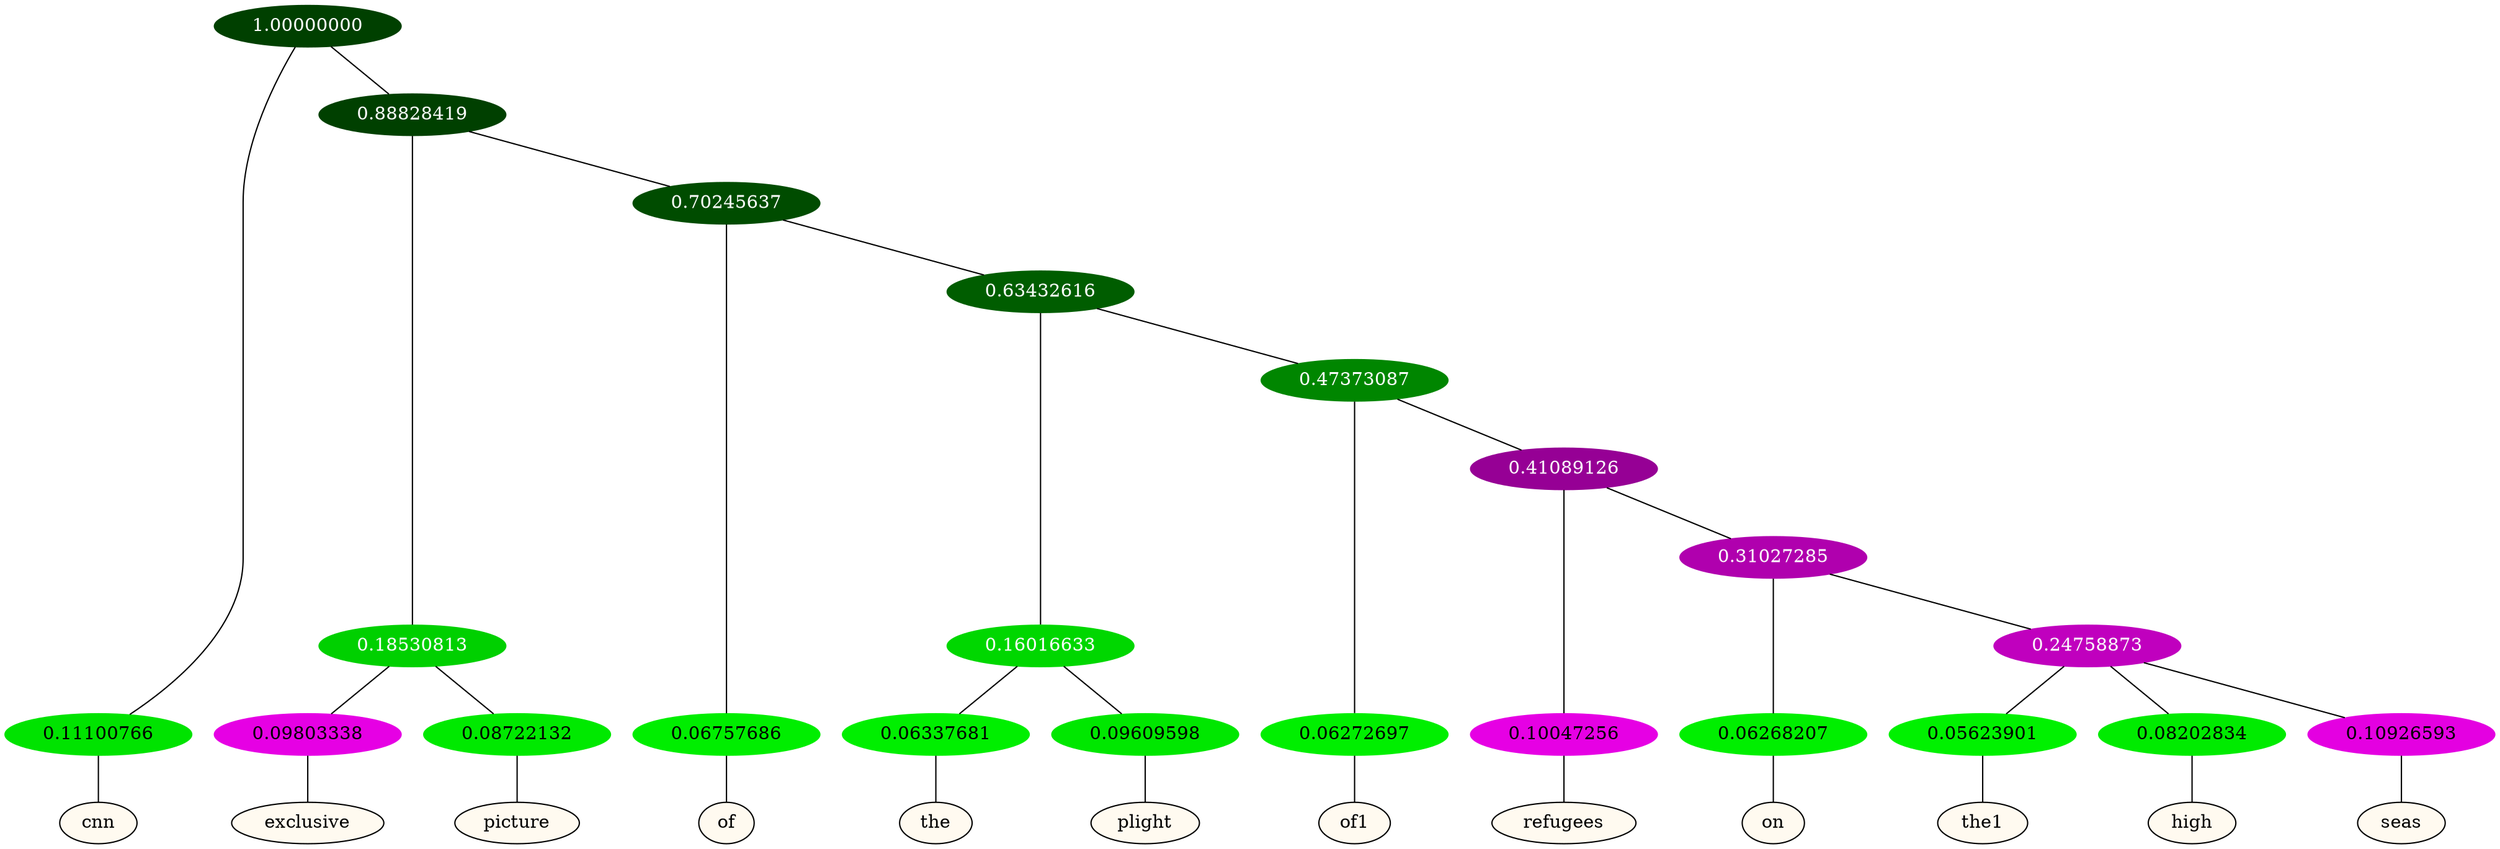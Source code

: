 graph {
	node [format=png height=0.15 nodesep=0.001 ordering=out overlap=prism overlap_scaling=0.01 ranksep=0.001 ratio=0.2 style=filled width=0.15]
	{
		rank=same
		a_w_1 [label=cnn color=black fillcolor=floralwhite style="filled,solid"]
		a_w_5 [label=exclusive color=black fillcolor=floralwhite style="filled,solid"]
		a_w_6 [label=picture color=black fillcolor=floralwhite style="filled,solid"]
		a_w_7 [label=of color=black fillcolor=floralwhite style="filled,solid"]
		a_w_11 [label=the color=black fillcolor=floralwhite style="filled,solid"]
		a_w_12 [label=plight color=black fillcolor=floralwhite style="filled,solid"]
		a_w_13 [label=of1 color=black fillcolor=floralwhite style="filled,solid"]
		a_w_15 [label=refugees color=black fillcolor=floralwhite style="filled,solid"]
		a_w_17 [label=on color=black fillcolor=floralwhite style="filled,solid"]
		a_w_19 [label=the1 color=black fillcolor=floralwhite style="filled,solid"]
		a_w_20 [label=high color=black fillcolor=floralwhite style="filled,solid"]
		a_w_21 [label=seas color=black fillcolor=floralwhite style="filled,solid"]
	}
	a_n_1 -- a_w_1
	a_n_5 -- a_w_5
	a_n_6 -- a_w_6
	a_n_7 -- a_w_7
	a_n_11 -- a_w_11
	a_n_12 -- a_w_12
	a_n_13 -- a_w_13
	a_n_15 -- a_w_15
	a_n_17 -- a_w_17
	a_n_19 -- a_w_19
	a_n_20 -- a_w_20
	a_n_21 -- a_w_21
	{
		rank=same
		a_n_1 [label=0.11100766 color="0.334 1.000 0.889" fontcolor=black]
		a_n_5 [label=0.09803338 color="0.835 1.000 0.902" fontcolor=black]
		a_n_6 [label=0.08722132 color="0.334 1.000 0.913" fontcolor=black]
		a_n_7 [label=0.06757686 color="0.334 1.000 0.932" fontcolor=black]
		a_n_11 [label=0.06337681 color="0.334 1.000 0.937" fontcolor=black]
		a_n_12 [label=0.09609598 color="0.334 1.000 0.904" fontcolor=black]
		a_n_13 [label=0.06272697 color="0.334 1.000 0.937" fontcolor=black]
		a_n_15 [label=0.10047256 color="0.835 1.000 0.900" fontcolor=black]
		a_n_17 [label=0.06268207 color="0.334 1.000 0.937" fontcolor=black]
		a_n_19 [label=0.05623901 color="0.334 1.000 0.944" fontcolor=black]
		a_n_20 [label=0.08202834 color="0.334 1.000 0.918" fontcolor=black]
		a_n_21 [label=0.10926593 color="0.835 1.000 0.891" fontcolor=black]
	}
	a_n_0 [label=1.00000000 color="0.334 1.000 0.250" fontcolor=grey99]
	a_n_0 -- a_n_1
	a_n_2 [label=0.88828419 color="0.334 1.000 0.250" fontcolor=grey99]
	a_n_0 -- a_n_2
	a_n_3 [label=0.18530813 color="0.334 1.000 0.815" fontcolor=grey99]
	a_n_2 -- a_n_3
	a_n_4 [label=0.70245637 color="0.334 1.000 0.298" fontcolor=grey99]
	a_n_2 -- a_n_4
	a_n_3 -- a_n_5
	a_n_3 -- a_n_6
	a_n_4 -- a_n_7
	a_n_8 [label=0.63432616 color="0.334 1.000 0.366" fontcolor=grey99]
	a_n_4 -- a_n_8
	a_n_9 [label=0.16016633 color="0.334 1.000 0.840" fontcolor=grey99]
	a_n_8 -- a_n_9
	a_n_10 [label=0.47373087 color="0.334 1.000 0.526" fontcolor=grey99]
	a_n_8 -- a_n_10
	a_n_9 -- a_n_11
	a_n_9 -- a_n_12
	a_n_10 -- a_n_13
	a_n_14 [label=0.41089126 color="0.835 1.000 0.589" fontcolor=grey99]
	a_n_10 -- a_n_14
	a_n_14 -- a_n_15
	a_n_16 [label=0.31027285 color="0.835 1.000 0.690" fontcolor=grey99]
	a_n_14 -- a_n_16
	a_n_16 -- a_n_17
	a_n_18 [label=0.24758873 color="0.835 1.000 0.752" fontcolor=grey99]
	a_n_16 -- a_n_18
	a_n_18 -- a_n_19
	a_n_18 -- a_n_20
	a_n_18 -- a_n_21
}
